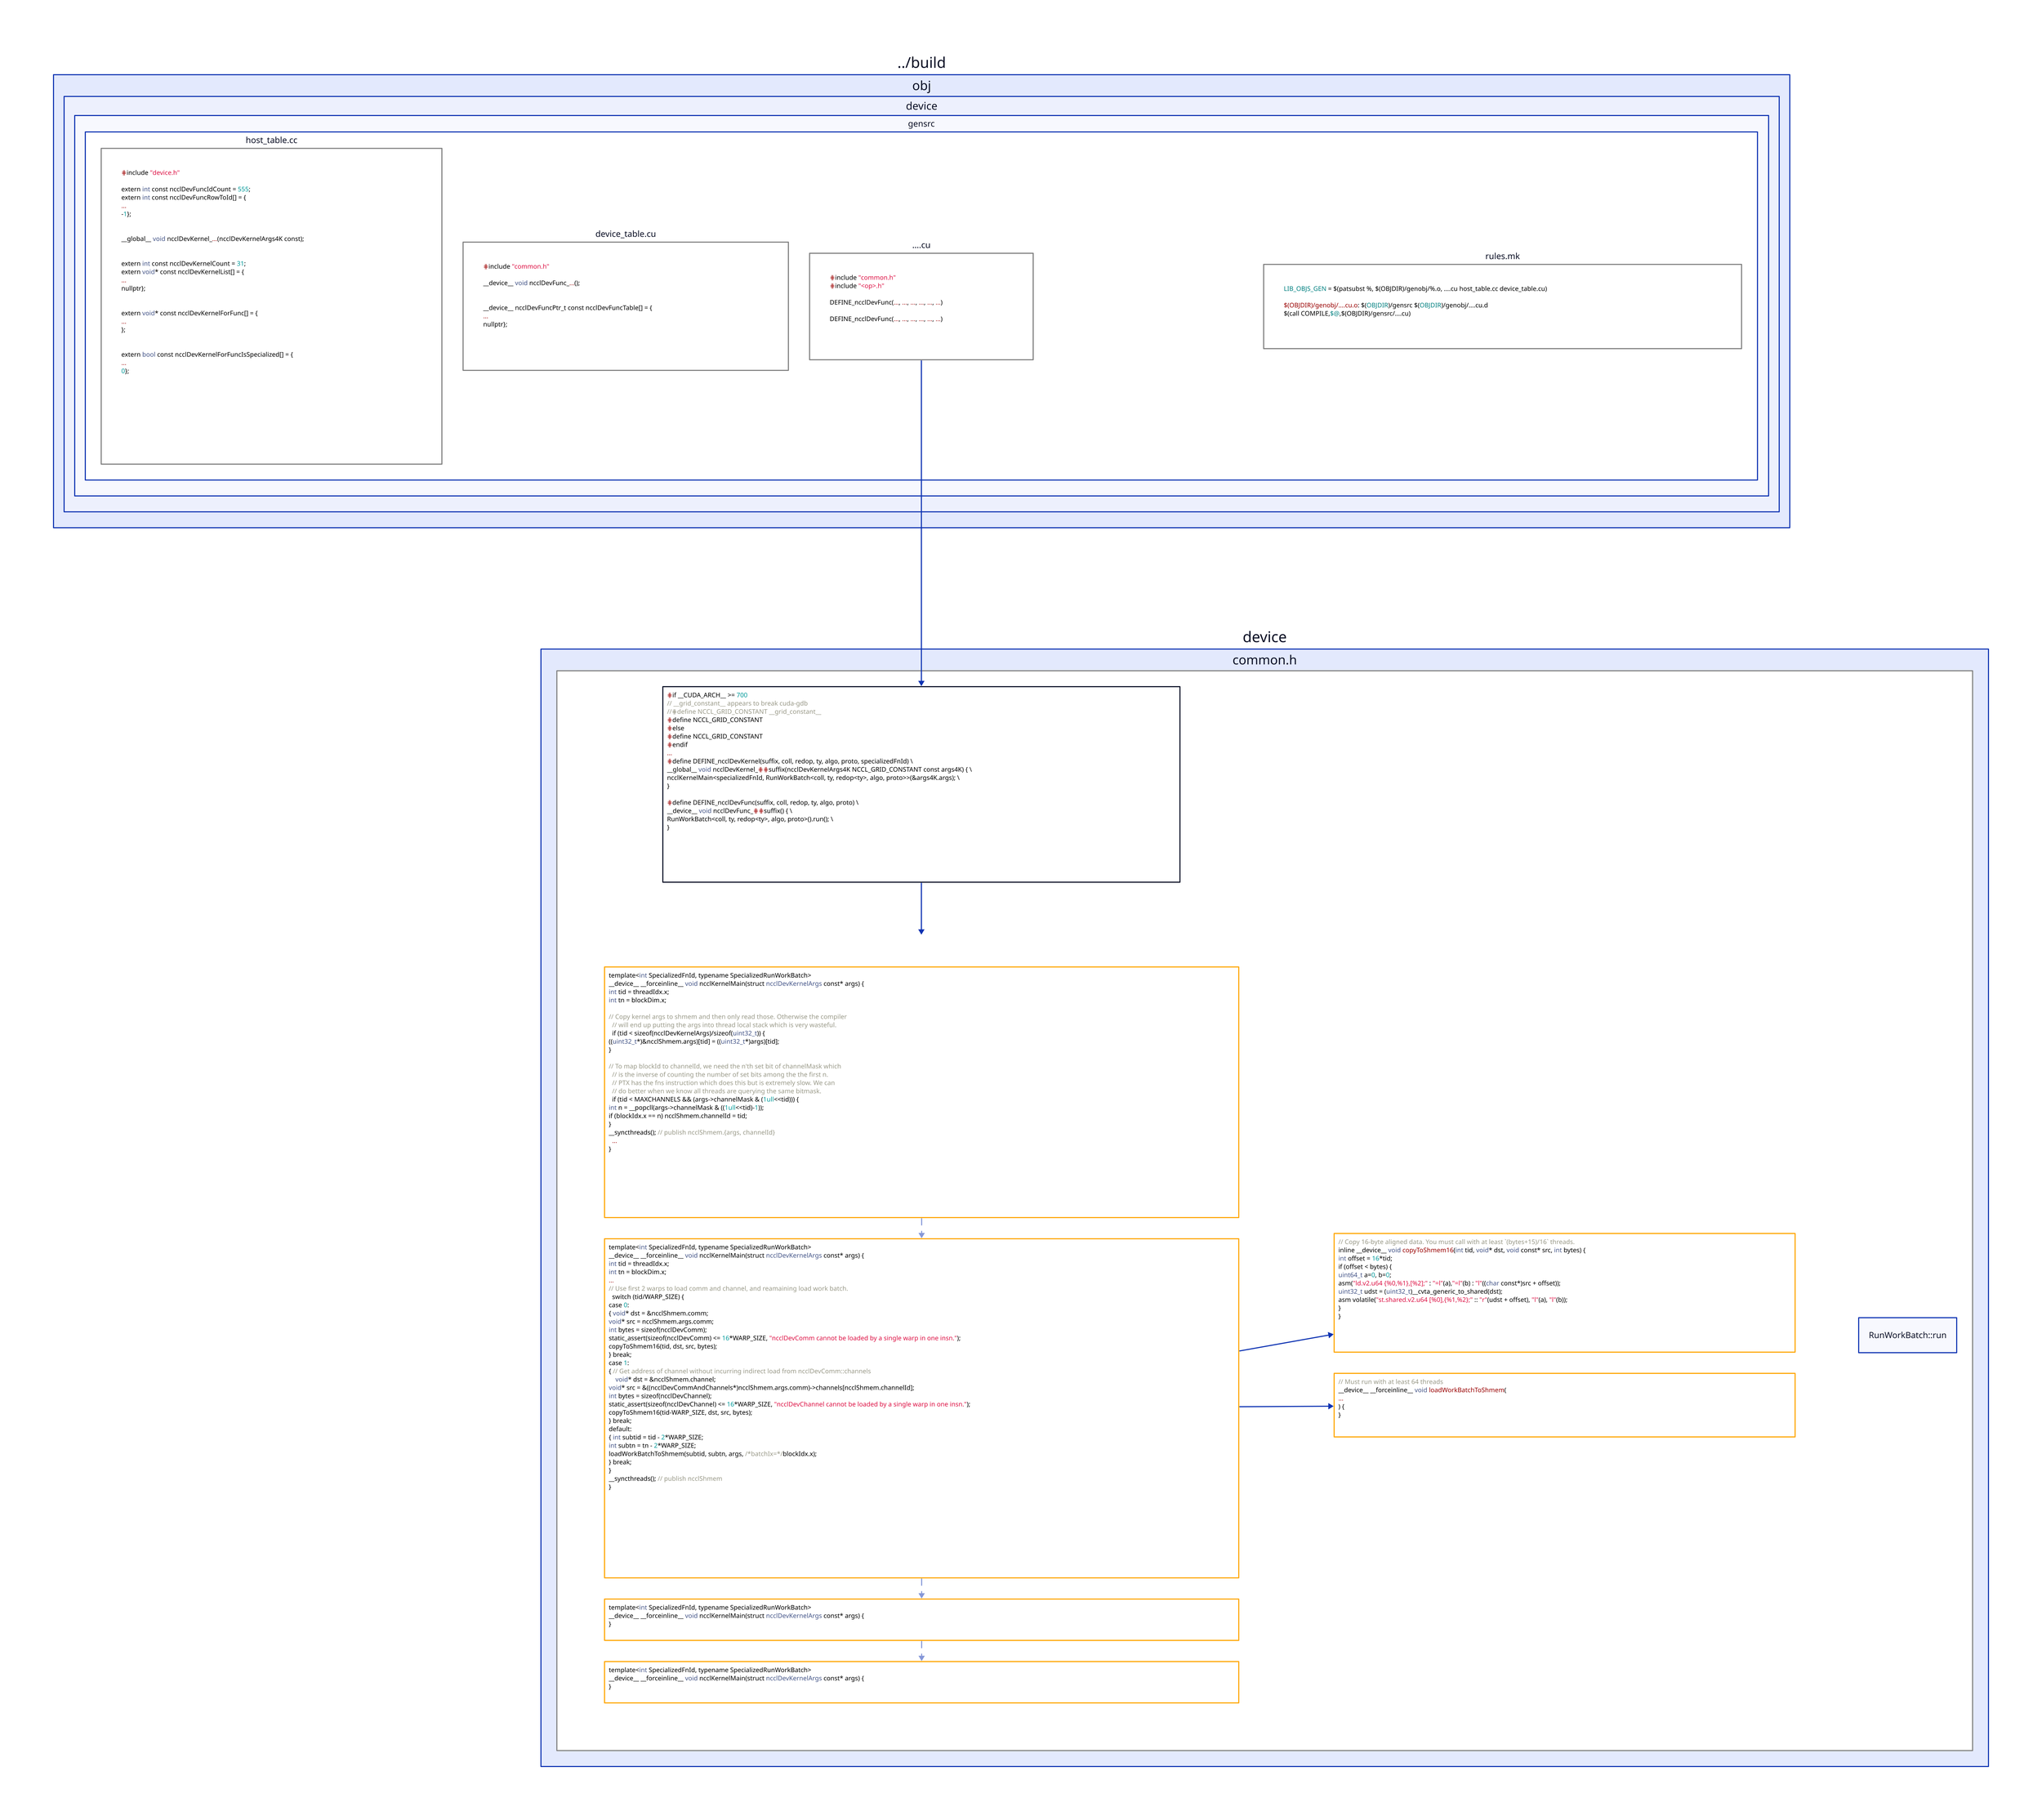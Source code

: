 # device/
device: {
    common\.h: {
        DEFINE: |cpp
            ⋕if __CUDA_ARCH__ >= 700
            // __grid_constant__ appears to break cuda-gdb
            //⋕define NCCL_GRID_CONSTANT __grid_constant__
            ⋕define NCCL_GRID_CONSTANT
            ⋕else
            ⋕define NCCL_GRID_CONSTANT
            ⋕endif
            …
            ⋕define DEFINE_ncclDevKernel(suffix, coll, redop, ty, algo, proto, specializedFnId) \
              __global__ void ncclDevKernel_⋕⋕suffix(ncclDevKernelArgs4K NCCL_GRID_CONSTANT const args4K) { \
                ncclKernelMain<specializedFnId, RunWorkBatch<coll, ty, redop<ty>, algo, proto>>(&args4K.args); \
              }

            ⋕define DEFINE_ncclDevFunc(suffix, coll, redop, ty, algo, proto) \
              __device__ void ncclDevFunc_⋕⋕suffix() { \
                RunWorkBatch<coll, ty, redop<ty>, algo, proto>().run(); \
              }
        |
        DEFINE -> ncclKernelMainWrapper

        ncclKernelMainWrapper: {
            grid-columns: 1

            ncclKernelMain: |cpp
                template<int SpecializedFnId, typename SpecializedRunWorkBatch>
                __device__ __forceinline__ void ncclKernelMain(struct ncclDevKernelArgs const* args) {
                  int tid = threadIdx.x;
                  int tn = blockDim.x;

                  // Copy kernel args to shmem and then only read those. Otherwise the compiler
                  // will end up putting the args into thread local stack which is very wasteful.
                  if (tid < sizeof(ncclDevKernelArgs)/sizeof(uint32_t)) {
                    ((uint32_t*)&ncclShmem.args)[tid] = ((uint32_t*)args)[tid];
                  }

                  // To map blockId to channelId, we need the n'th set bit of channelMask which
                  // is the inverse of counting the number of set bits among the the first n.
                  // PTX has the fns instruction which does this but is extremely slow. We can
                  // do better when we know all threads are querying the same bitmask.
                  if (tid < MAXCHANNELS && (args->channelMask & (1ull<<tid))) {
                    int n = __popcll(args->channelMask & ((1ull<<tid)-1));
                    if (blockIdx.x == n) ncclShmem.channelId = tid;
                  }
                  __syncthreads(); // publish ncclShmem.{args, channelId}
                  …
                }
            |
            ncclKernelMain.style.stroke: orange
            ncclKernelMain -> ncclKernelMain1: {
                style: {
                    stroke-dash: 6
                    opacity: 0.5
                }
            }
            ncclKernelMain1: |cpp
                template<int SpecializedFnId, typename SpecializedRunWorkBatch>
                __device__ __forceinline__ void ncclKernelMain(struct ncclDevKernelArgs const* args) {
                  int tid = threadIdx.x;
                  int tn = blockDim.x;
                  …
                  // Use first 2 warps to load comm and channel, and reamaining load work batch.
                  switch (tid/WARP_SIZE) {
                  case 0:
                    { void* dst = &ncclShmem.comm;
                    void* src = ncclShmem.args.comm;
                    int bytes = sizeof(ncclDevComm);
                    static_assert(sizeof(ncclDevComm) <= 16*WARP_SIZE, "ncclDevComm cannot be loaded by a single warp in one insn.");
                    copyToShmem16(tid, dst, src, bytes);
                    } break;
                  case 1:
                    { // Get address of channel without incurring indirect load from ncclDevComm::channels
                    void* dst = &ncclShmem.channel;
                    void* src = &((ncclDevCommAndChannels*)ncclShmem.args.comm)->channels[ncclShmem.channelId];
                    int bytes = sizeof(ncclDevChannel);
                    static_assert(sizeof(ncclDevChannel) <= 16*WARP_SIZE, "ncclDevChannel cannot be loaded by a single warp in one insn.");
                    copyToShmem16(tid-WARP_SIZE, dst, src, bytes);
                    } break;
                  default:
                    { int subtid = tid - 2*WARP_SIZE;
                    int subtn = tn - 2*WARP_SIZE;
                    loadWorkBatchToShmem(subtid, subtn, args, /*batchIx=*/blockIdx.x);
                    } break;
                  }
                  __syncthreads(); // publish ncclShmem
                }
            |
            ncclKernelMain1.style.stroke: orange
            ncclKernelMain1 -> ncclKernelMain2: {
                style: {
                    stroke-dash: 6
                    opacity: 0.5
                }
            }
            ncclKernelMain2: |cpp
                template<int SpecializedFnId, typename SpecializedRunWorkBatch>
                __device__ __forceinline__ void ncclKernelMain(struct ncclDevKernelArgs const* args) {
                }
            |
            ncclKernelMain2.style.stroke: orange
            ncclKernelMain2 -> ncclKernelMain3: {
                style: {
                    stroke-dash: 6
                    opacity: 0.5
                }
            }
            ncclKernelMain3: |cpp
                template<int SpecializedFnId, typename SpecializedRunWorkBatch>
                __device__ __forceinline__ void ncclKernelMain(struct ncclDevKernelArgs const* args) {
                }
            |
            ncclKernelMain3.style.stroke: orange
        }
        ncclKernelMainWrapper.style.opacity: 0

        ncclKernelMainWrapper.ncclKernelMain1 -> utilWrapper.copyToShmem16
        ncclKernelMainWrapper.ncclKernelMain1 -> utilWrapper.loadWorkBatchToShmem
        utilWrapper: {
            grid-columns: 1

            copyToShmem16: |cpp
                // Copy 16-byte aligned data. You must call with at least `(bytes+15)/16` threads.
                inline __device__ void copyToShmem16(int tid, void* dst, void const* src, int bytes) {
                int offset = 16*tid;
                  if (offset < bytes) {
                    uint64_t a=0, b=0;
                    asm("ld.v2.u64 {%0,%1},[%2];" : "=l"(a),"=l"(b) : "l"((char const*)src + offset));
                    uint32_t udst = (uint32_t)__cvta_generic_to_shared(dst);
                    asm volatile("st.shared.v2.u64 [%0],{%1,%2};" :: "r"(udst + offset), "l"(a), "l"(b));
                  }
                }
            |
            copyToShmem16.style.stroke: orange

            loadWorkBatchToShmem: |cpp
                // Must run with at least 64 threads
                __device__ __forceinline__ void loadWorkBatchToShmem(
                    …
                  ) {
                }
            |
            loadWorkBatchToShmem.style.stroke: orange
        }
        utilWrapper.style.opacity: 0

        RunWorkBatch\:\:run
    }
    common\.h.style.stroke: gray
    common\.h.style.fill: white
}
# ../build/obj/device/gensrc/
\.\./build: {
    obj: {
        device: {
            gensrc: {
                # `#` may be a special token in D2; using it in code snippet
                # leads to error, which poses challenges to C syntax, e.g.,
                # `#include`, `#if` and `#endif`, etc. As a workaround, use `⋕`
                # (Unicode 22D5) in all snippets in `gensrc/`.
                host_table\.cc: {
                    # `ncclDevKernelForFunc` maps primary ID to kernel function
                    # pointer. There are duplicate kernels because not all are
                    # specilized.
                    code: |cpp
                        ⋕include "device.h"

                        extern int const ncclDevFuncIdCount = 555;
                        extern int const ncclDevFuncRowToId[] = {
                            …
                        -1};


                        __global__ void ncclDevKernel_…(ncclDevKernelArgs4K const);


                        extern int const ncclDevKernelCount = 31;
                        extern void* const ncclDevKernelList[] = {
                            …
                        nullptr};


                        extern void* const ncclDevKernelForFunc[] = {
                            …
                        };


                        extern bool const ncclDevKernelForFuncIsSpecialized[] = {
                            …
                        0};
                    | # `ncclDevKernelForFuncIsSpecialized[i]` indicates if
                      # `ncclDevKernelForFunc[i]` is specilized.
                    code.style.stroke: transparent
                }
                host_table\.cc: {
                    style: {
                        stroke: gray
                        fill: white
                    }
                }
                device_table\.cu: {
                    code: |cpp
                        ⋕include "common.h"

                        __device__ void ncclDevFunc_…();


                        __device__ ncclDevFuncPtr_t const ncclDevFuncTable[] = {
                            …
                        nullptr};
                    |
                    code.style.stroke: transparent
                }
                device_table\.cu: {
                    style: {
                        stroke: gray
                        fill: white
                    }
                }
                …\.cu: {
                    kernel: |cpp
                        ⋕include "common.h"
                        ⋕include "<op>.h"

                        DEFINE_ncclDevFunc(…, …, …, …, …, …)

                        DEFINE_ncclDevFunc(…, …, …, …, …, …)
                    |
                    kernel.style.stroke: transparent
                }
                …\.cu: {
                    style: {
                        stroke: gray
                        fill: white
                    }
                }
                rules\.mk: {
                    compile: |Makefile
                        LIB_OBJS_GEN = $(patsubst %, $(OBJDIR)/genobj/%.o, ….cu host_table.cc device_table.cu)

                        $(OBJDIR)/genobj/….cu.o: $(OBJDIR)/gensrc $(OBJDIR)/genobj/….cu.d
                            $(call COMPILE,$@,$(OBJDIR)/gensrc/….cu)
                    |
                    compile.style.stroke: transparent
                }
                rules\.mk: {
                    style: {
                        stroke: gray
                        fill: white
                    }
                }
            }
        }
    }
}
\.\./build.obj.device.gensrc.…\.cu -> device.common\.h.DEFINE
